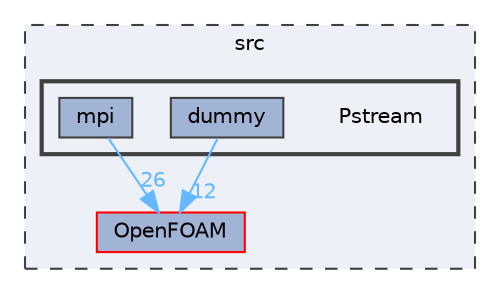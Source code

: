 digraph "src/Pstream"
{
 // LATEX_PDF_SIZE
  bgcolor="transparent";
  edge [fontname=Helvetica,fontsize=10,labelfontname=Helvetica,labelfontsize=10];
  node [fontname=Helvetica,fontsize=10,shape=box,height=0.2,width=0.4];
  compound=true
  subgraph clusterdir_68267d1309a1af8e8297ef4c3efbcdba {
    graph [ bgcolor="#edf0f7", pencolor="grey25", label="src", fontname=Helvetica,fontsize=10 style="filled,dashed", URL="dir_68267d1309a1af8e8297ef4c3efbcdba.html",tooltip=""]
  dir_c5473ff19b20e6ec4dfe5c310b3778a8 [label="OpenFOAM", fillcolor="#a2b4d6", color="red", style="filled", URL="dir_c5473ff19b20e6ec4dfe5c310b3778a8.html",tooltip=""];
  subgraph clusterdir_ff51fe012a37fcf6e2c3724d940b7d0e {
    graph [ bgcolor="#edf0f7", pencolor="grey25", label="", fontname=Helvetica,fontsize=10 style="filled,bold", URL="dir_ff51fe012a37fcf6e2c3724d940b7d0e.html",tooltip=""]
    dir_ff51fe012a37fcf6e2c3724d940b7d0e [shape=plaintext, label="Pstream"];
  dir_cef542b918810b21e04606c4a5177ed7 [label="dummy", fillcolor="#a2b4d6", color="grey25", style="filled", URL="dir_cef542b918810b21e04606c4a5177ed7.html",tooltip=""];
  dir_f35db020dd38cae7d6409f3bc98df172 [label="mpi", fillcolor="#a2b4d6", color="grey25", style="filled", URL="dir_f35db020dd38cae7d6409f3bc98df172.html",tooltip=""];
  }
  }
  dir_cef542b918810b21e04606c4a5177ed7->dir_c5473ff19b20e6ec4dfe5c310b3778a8 [headlabel="12", labeldistance=1.5 headhref="dir_001068_002695.html" href="dir_001068_002695.html" color="steelblue1" fontcolor="steelblue1"];
  dir_f35db020dd38cae7d6409f3bc98df172->dir_c5473ff19b20e6ec4dfe5c310b3778a8 [headlabel="26", labeldistance=1.5 headhref="dir_002455_002695.html" href="dir_002455_002695.html" color="steelblue1" fontcolor="steelblue1"];
}
